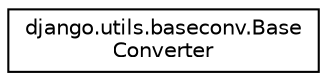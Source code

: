 digraph "Graphical Class Hierarchy"
{
 // LATEX_PDF_SIZE
  edge [fontname="Helvetica",fontsize="10",labelfontname="Helvetica",labelfontsize="10"];
  node [fontname="Helvetica",fontsize="10",shape=record];
  rankdir="LR";
  Node0 [label="django.utils.baseconv.Base\lConverter",height=0.2,width=0.4,color="black", fillcolor="white", style="filled",URL="$classdjango_1_1utils_1_1baseconv_1_1_base_converter.html",tooltip=" "];
}
